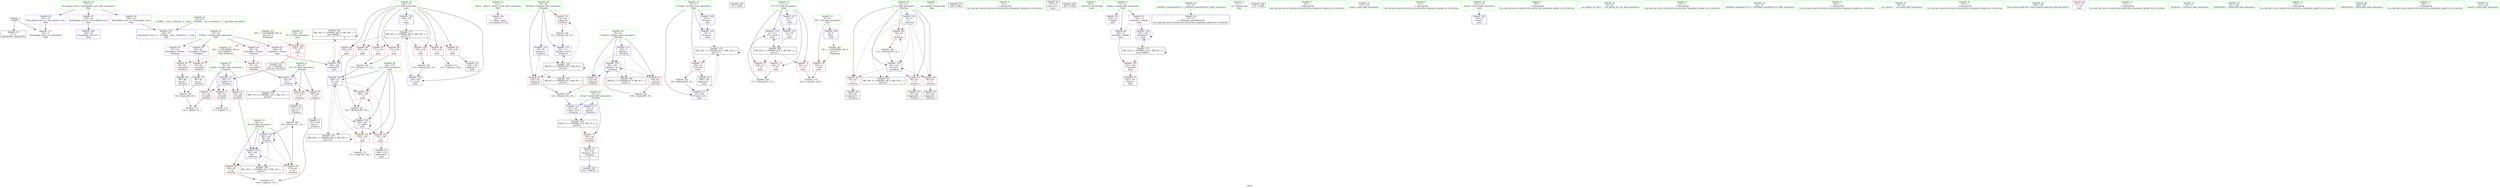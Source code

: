 digraph "SVFG" {
	label="SVFG";

	Node0x55797b5e7d10 [shape=record,color=grey,label="{NodeID: 0\nNullPtr}"];
	Node0x55797b5e7d10 -> Node0x55797b603b30[style=solid];
	Node0x55797b5e7d10 -> Node0x55797b604cc0[style=solid];
	Node0x55797b614480 [shape=record,color=black,label="{NodeID: 180\nMR_16V_2 = PHI(MR_16V_4, MR_16V_1, )\npts\{190000 \}\n|{|<s2>6}}"];
	Node0x55797b614480 -> Node0x55797b60a290[style=dashed];
	Node0x55797b614480 -> Node0x55797b614480[style=dashed];
	Node0x55797b614480:s2 -> Node0x55797b61de20[style=dashed,color=red];
	Node0x55797b604070 [shape=record,color=red,label="{NodeID: 97\n171\<--136\n\<--I\nmain\n}"];
	Node0x55797b604070 -> Node0x55797b60c370[style=solid];
	Node0x55797b6023e0 [shape=record,color=green,label="{NodeID: 14\n4\<--6\n_ZStL8__ioinit\<--_ZStL8__ioinit_field_insensitive\nGlob }"];
	Node0x55797b6023e0 -> Node0x55797b6057e0[style=solid];
	Node0x55797b608560 [shape=record,color=black,label="{NodeID: 194\nMR_2V_3 = PHI(MR_2V_4, MR_2V_2, )\npts\{55 \}\n}"];
	Node0x55797b608560 -> Node0x55797b606640[style=dashed];
	Node0x55797b604cc0 [shape=record,color=blue, style = dotted,label="{NodeID: 111\n241\<--3\nllvm.global_ctors_2\<--dummyVal\nGlob }"];
	Node0x55797b602e40 [shape=record,color=green,label="{NodeID: 28\n58\<--59\nMaxAns\<--MaxAns_field_insensitive\n_Z5solvex\n}"];
	Node0x55797b602e40 -> Node0x55797b606980[style=solid];
	Node0x55797b602e40 -> Node0x55797b606a50[style=solid];
	Node0x55797b602e40 -> Node0x55797b609770[style=solid];
	Node0x55797b602e40 -> Node0x55797b609c10[style=solid];
	Node0x55797b60a020 [shape=record,color=blue,label="{NodeID: 125\n16\<--9\nPCount\<--\nmain\n}"];
	Node0x55797b60a020 -> Node0x55797b613080[style=dashed];
	Node0x55797b603a30 [shape=record,color=green,label="{NodeID: 42\n25\<--235\n_GLOBAL__sub_I_xreborner_2_1.cpp\<--_GLOBAL__sub_I_xreborner_2_1.cpp_field_insensitive\n}"];
	Node0x55797b603a30 -> Node0x55797b604bc0[style=solid];
	Node0x55797b605640 [shape=record,color=black,label="{NodeID: 56\n168\<--165\nidxprom1\<--\nmain\n}"];
	Node0x55797b629260 [shape=record,color=black,label="{NodeID: 236\n35 = PHI()\n}"];
	Node0x55797b606230 [shape=record,color=red,label="{NodeID: 70\n202\<--8\n\<--NN\nmain\n}"];
	Node0x55797b606230 -> Node0x55797b60cf70[style=solid];
	Node0x55797b60caf0 [shape=record,color=grey,label="{NodeID: 167\n100 = Binary(99, 76, )\n}"];
	Node0x55797b60caf0 -> Node0x55797b609a70[style=solid];
	Node0x55797b606d90 [shape=record,color=red,label="{NodeID: 84\n85\<--62\n\<--I\n_Z5solvex\n}"];
	Node0x55797b606d90 -> Node0x55797b604fc0[style=solid];
	Node0x55797b5e85a0 [shape=record,color=green,label="{NodeID: 1\n7\<--1\n__dso_handle\<--dummyObj\nGlob }"];
	Node0x55797b604140 [shape=record,color=red,label="{NodeID: 98\n172\<--136\n\<--I\nmain\n}"];
	Node0x55797b604140 -> Node0x55797b60c370[style=solid];
	Node0x55797b602470 [shape=record,color=green,label="{NodeID: 15\n8\<--10\nNN\<--NN_field_insensitive\nGlob }"];
	Node0x55797b602470 -> Node0x55797b606230[style=solid];
	Node0x55797b602470 -> Node0x55797b6047c0[style=solid];
	Node0x55797b608650 [shape=record,color=black,label="{NodeID: 195\nMR_6V_2 = PHI(MR_6V_4, MR_6V_1, )\npts\{59 \}\n}"];
	Node0x55797b604dc0 [shape=record,color=blue,label="{NodeID: 112\n56\<--53\nN.addr\<--N\n_Z5solvex\n}"];
	Node0x55797b604dc0 -> Node0x55797b606710[style=dashed];
	Node0x55797b604dc0 -> Node0x55797b6067e0[style=dashed];
	Node0x55797b604dc0 -> Node0x55797b6068b0[style=dashed];
	Node0x55797b602f10 [shape=record,color=green,label="{NodeID: 29\n60\<--61\nMinAns\<--MinAns_field_insensitive\n_Z5solvex\n}"];
	Node0x55797b602f10 -> Node0x55797b606b20[style=solid];
	Node0x55797b602f10 -> Node0x55797b606bf0[style=solid];
	Node0x55797b602f10 -> Node0x55797b609800[style=solid];
	Node0x55797b602f10 -> Node0x55797b609a70[style=solid];
	Node0x55797b60a0f0 [shape=record,color=blue,label="{NodeID: 126\n136\<--152\nI\<--\nmain\n}"];
	Node0x55797b60a0f0 -> Node0x55797b613580[style=dashed];
	Node0x55797b603b30 [shape=record,color=black,label="{NodeID: 43\n2\<--3\ndummyVal\<--dummyVal\n}"];
	Node0x55797b605710 [shape=record,color=black,label="{NodeID: 57\n180\<--179\nidxprom6\<--\nmain\n}"];
	Node0x55797b629360 [shape=record,color=black,label="{NodeID: 237\n196 = PHI()\n}"];
	Node0x55797b606300 [shape=record,color=red,label="{NodeID: 71\n201\<--11\n\<--TT\nmain\n}"];
	Node0x55797b606300 -> Node0x55797b60cf70[style=solid];
	Node0x55797b60cc70 [shape=record,color=grey,label="{NodeID: 168\n217 = Binary(216, 76, )\n}"];
	Node0x55797b60cc70 -> Node0x55797b60a770[style=solid];
	Node0x55797b606e60 [shape=record,color=red,label="{NodeID: 85\n94\<--62\n\<--I\n_Z5solvex\n}"];
	Node0x55797b606e60 -> Node0x55797b605160[style=solid];
	Node0x55797b5e86f0 [shape=record,color=green,label="{NodeID: 2\n9\<--1\n\<--dummyObj\nCan only get source location for instruction, argument, global var or function.}"];
	Node0x55797b604210 [shape=record,color=red,label="{NodeID: 99\n185\<--136\n\<--I\nmain\n}"];
	Node0x55797b604210 -> Node0x55797b60c1f0[style=solid];
	Node0x55797b602500 [shape=record,color=green,label="{NodeID: 16\n11\<--12\nTT\<--TT_field_insensitive\nGlob }"];
	Node0x55797b602500 -> Node0x55797b606300[style=solid];
	Node0x55797b602500 -> Node0x55797b6063d0[style=solid];
	Node0x55797b602500 -> Node0x55797b6064a0[style=solid];
	Node0x55797b602500 -> Node0x55797b6048c0[style=solid];
	Node0x55797b602500 -> Node0x55797b60a6a0[style=solid];
	Node0x55797b602500 -> Node0x55797b60a770[style=solid];
	Node0x55797b61a4a0 [shape=record,color=black,label="{NodeID: 196\nMR_8V_2 = PHI(MR_8V_4, MR_8V_1, )\npts\{61 \}\n}"];
	Node0x55797b604e90 [shape=record,color=blue,label="{NodeID: 113\n54\<--9\nretval\<--\n_Z5solvex\n}"];
	Node0x55797b604e90 -> Node0x55797b608560[style=dashed];
	Node0x55797b602fe0 [shape=record,color=green,label="{NodeID: 30\n62\<--63\nI\<--I_field_insensitive\n_Z5solvex\n}"];
	Node0x55797b602fe0 -> Node0x55797b606cc0[style=solid];
	Node0x55797b602fe0 -> Node0x55797b606d90[style=solid];
	Node0x55797b602fe0 -> Node0x55797b606e60[style=solid];
	Node0x55797b602fe0 -> Node0x55797b606f30[style=solid];
	Node0x55797b602fe0 -> Node0x55797b6098d0[style=solid];
	Node0x55797b602fe0 -> Node0x55797b609db0[style=solid];
	Node0x55797b60a1c0 [shape=record,color=blue,label="{NodeID: 127\n16\<--166\nPCount\<--inc\nmain\n}"];
	Node0x55797b60a1c0 -> Node0x55797b613080[style=dashed];
	Node0x55797b603c30 [shape=record,color=black,label="{NodeID: 44\n133\<--9\nmain_ret\<--\nmain\n}"];
	Node0x55797b6057e0 [shape=record,color=purple,label="{NodeID: 58\n34\<--4\n\<--_ZStL8__ioinit\n__cxx_global_var_init\n}"];
	Node0x55797b629b90 [shape=record,color=black,label="{NodeID: 238\n205 = PHI()\n}"];
	Node0x55797b6063d0 [shape=record,color=red,label="{NodeID: 72\n208\<--11\n\<--TT\nmain\n}"];
	Node0x55797b60cdf0 [shape=record,color=grey,label="{NodeID: 169\n121 = Binary(120, 76, )\n}"];
	Node0x55797b60cdf0 -> Node0x55797b609db0[style=solid];
	Node0x55797b606f30 [shape=record,color=red,label="{NodeID: 86\n120\<--62\n\<--I\n_Z5solvex\n}"];
	Node0x55797b606f30 -> Node0x55797b60cdf0[style=solid];
	Node0x55797b5e8300 [shape=record,color=green,label="{NodeID: 3\n20\<--1\n_ZSt3cin\<--dummyObj\nGlob }"];
	Node0x55797b6042e0 [shape=record,color=red,label="{NodeID: 100\n192\<--136\n\<--I\nmain\n}"];
	Node0x55797b6042e0 -> Node0x55797b60bef0[style=solid];
	Node0x55797b602590 [shape=record,color=green,label="{NodeID: 17\n13\<--15\nMarks\<--Marks_field_insensitive\nGlob }"];
	Node0x55797b602590 -> Node0x55797b6058b0[style=solid];
	Node0x55797b602590 -> Node0x55797b605980[style=solid];
	Node0x55797b602590 -> Node0x55797b605a50[style=solid];
	Node0x55797b61a9a0 [shape=record,color=black,label="{NodeID: 197\nMR_10V_2 = PHI(MR_10V_4, MR_10V_1, )\npts\{63 \}\n}"];
	Node0x55797b609770 [shape=record,color=blue,label="{NodeID: 114\n58\<--76\nMaxAns\<--\n_Z5solvex\n}"];
	Node0x55797b609770 -> Node0x55797b606a50[style=dashed];
	Node0x55797b609770 -> Node0x55797b616280[style=dashed];
	Node0x55797b609770 -> Node0x55797b608650[style=dashed];
	Node0x55797b6030b0 [shape=record,color=green,label="{NodeID: 31\n64\<--65\nPr\<--Pr_field_insensitive\n_Z5solvex\n}"];
	Node0x55797b6030b0 -> Node0x55797b607000[style=solid];
	Node0x55797b6030b0 -> Node0x55797b6070d0[style=solid];
	Node0x55797b6030b0 -> Node0x55797b6099a0[style=solid];
	Node0x55797b60a290 [shape=record,color=blue,label="{NodeID: 128\n169\<--164\narrayidx2\<--\nmain\n}"];
	Node0x55797b60a290 -> Node0x55797b614480[style=dashed];
	Node0x55797b603d00 [shape=record,color=black,label="{NodeID: 45\n36\<--37\n\<--_ZNSt8ios_base4InitD1Ev\nCan only get source location for instruction, argument, global var or function.}"];
	Node0x55797b6058b0 [shape=record,color=purple,label="{NodeID: 59\n143\<--13\n\<--Marks\nmain\n}"];
	Node0x55797b629c90 [shape=record,color=black,label="{NodeID: 239\n210 = PHI(52, )\n}"];
	Node0x55797b6064a0 [shape=record,color=red,label="{NodeID: 73\n216\<--11\n\<--TT\nmain\n}"];
	Node0x55797b6064a0 -> Node0x55797b60cc70[style=solid];
	Node0x55797b60cf70 [shape=record,color=grey,label="{NodeID: 170\n203 = cmp(201, 202, )\n}"];
	Node0x55797b607000 [shape=record,color=red,label="{NodeID: 87\n106\<--64\n\<--Pr\n_Z5solvex\n}"];
	Node0x55797b607000 -> Node0x55797b605230[style=solid];
	Node0x55797b5e7e20 [shape=record,color=green,label="{NodeID: 4\n21\<--1\n.str\<--dummyObj\nGlob }"];
	Node0x55797b6043b0 [shape=record,color=red,label="{NodeID: 101\n176\<--138\n\<--J\nmain\n}"];
	Node0x55797b6043b0 -> Node0x55797b60d0f0[style=solid];
	Node0x55797b602620 [shape=record,color=green,label="{NodeID: 18\n16\<--17\nPCount\<--PCount_field_insensitive\nGlob }"];
	Node0x55797b602620 -> Node0x55797b606570[style=solid];
	Node0x55797b602620 -> Node0x55797b6049c0[style=solid];
	Node0x55797b602620 -> Node0x55797b60a020[style=solid];
	Node0x55797b602620 -> Node0x55797b60a1c0[style=solid];
	Node0x55797b61aea0 [shape=record,color=black,label="{NodeID: 198\nMR_12V_2 = PHI(MR_12V_3, MR_12V_1, )\npts\{65 \}\n}"];
	Node0x55797b609800 [shape=record,color=blue,label="{NodeID: 115\n60\<--9\nMinAns\<--\n_Z5solvex\n}"];
	Node0x55797b609800 -> Node0x55797b606b20[style=dashed];
	Node0x55797b609800 -> Node0x55797b606bf0[style=dashed];
	Node0x55797b609800 -> Node0x55797b609a70[style=dashed];
	Node0x55797b609800 -> Node0x55797b61a4a0[style=dashed];
	Node0x55797b603180 [shape=record,color=green,label="{NodeID: 32\n66\<--67\nM\<--M_field_insensitive\n_Z5solvex\n}"];
	Node0x55797b603180 -> Node0x55797b6071a0[style=solid];
	Node0x55797b603180 -> Node0x55797b607270[style=solid];
	Node0x55797b603180 -> Node0x55797b609b40[style=solid];
	Node0x55797b603180 -> Node0x55797b609ce0[style=solid];
	Node0x55797b60a360 [shape=record,color=blue,label="{NodeID: 129\n138\<--173\nJ\<--add\nmain\n}"];
	Node0x55797b60a360 -> Node0x55797b6043b0[style=dashed];
	Node0x55797b60a360 -> Node0x55797b604480[style=dashed];
	Node0x55797b60a360 -> Node0x55797b604550[style=dashed];
	Node0x55797b60a360 -> Node0x55797b60a500[style=dashed];
	Node0x55797b60a360 -> Node0x55797b613a80[style=dashed];
	Node0x55797b603e00 [shape=record,color=black,label="{NodeID: 46\n81\<--80\nidxprom\<--\n_Z5solvex\n}"];
	Node0x55797b605980 [shape=record,color=purple,label="{NodeID: 60\n160\<--13\narrayidx\<--Marks\nmain\n}"];
	Node0x55797b605980 -> Node0x55797b6046f0[style=solid];
	Node0x55797b629e80 [shape=record,color=black,label="{NodeID: 240\n212 = PHI()\n}"];
	Node0x55797b606570 [shape=record,color=red,label="{NodeID: 74\n165\<--16\n\<--PCount\nmain\n}"];
	Node0x55797b606570 -> Node0x55797b605640[style=solid];
	Node0x55797b606570 -> Node0x55797b60c4f0[style=solid];
	Node0x55797b60d0f0 [shape=record,color=grey,label="{NodeID: 171\n177 = cmp(176, 156, )\n}"];
	Node0x55797b6070d0 [shape=record,color=red,label="{NodeID: 88\n113\<--64\n\<--Pr\n_Z5solvex\n}"];
	Node0x55797b6070d0 -> Node0x55797b605300[style=solid];
	Node0x55797b5e7eb0 [shape=record,color=green,label="{NodeID: 5\n24\<--1\n\<--dummyObj\nCan only get source location for instruction, argument, global var or function.}"];
	Node0x55797b604480 [shape=record,color=red,label="{NodeID: 102\n179\<--138\n\<--J\nmain\n}"];
	Node0x55797b604480 -> Node0x55797b605710[style=solid];
	Node0x55797b6026f0 [shape=record,color=green,label="{NodeID: 19\n18\<--19\nPrimes\<--Primes_field_insensitive\nGlob }"];
	Node0x55797b6026f0 -> Node0x55797b605b20[style=solid];
	Node0x55797b6026f0 -> Node0x55797b605bf0[style=solid];
	Node0x55797b6026f0 -> Node0x55797b605cc0[style=solid];
	Node0x55797b6026f0 -> Node0x55797b605d90[style=solid];
	Node0x55797b61b3a0 [shape=record,color=black,label="{NodeID: 199\nMR_14V_2 = PHI(MR_14V_3, MR_14V_1, )\npts\{67 \}\n}"];
	Node0x55797b6098d0 [shape=record,color=blue,label="{NodeID: 116\n62\<--9\nI\<--\n_Z5solvex\n}"];
	Node0x55797b6098d0 -> Node0x55797b606cc0[style=dashed];
	Node0x55797b6098d0 -> Node0x55797b606d90[style=dashed];
	Node0x55797b6098d0 -> Node0x55797b606e60[style=dashed];
	Node0x55797b6098d0 -> Node0x55797b606f30[style=dashed];
	Node0x55797b6098d0 -> Node0x55797b609db0[style=dashed];
	Node0x55797b6098d0 -> Node0x55797b61a9a0[style=dashed];
	Node0x55797b603250 [shape=record,color=green,label="{NodeID: 33\n131\<--132\nmain\<--main_field_insensitive\n}"];
	Node0x55797b60a430 [shape=record,color=blue,label="{NodeID: 130\n181\<--183\narrayidx7\<--\nmain\n}"];
	Node0x55797b60a430 -> Node0x55797b60a430[style=dashed];
	Node0x55797b60a430 -> Node0x55797b613f80[style=dashed];
	Node0x55797b603ed0 [shape=record,color=black,label="{NodeID: 47\n84\<--83\nconv\<--\n_Z5solvex\n}"];
	Node0x55797b603ed0 -> Node0x55797b60c7f0[style=solid];
	Node0x55797b605a50 [shape=record,color=purple,label="{NodeID: 61\n181\<--13\narrayidx7\<--Marks\nmain\n}"];
	Node0x55797b605a50 -> Node0x55797b60a430[style=solid];
	Node0x55797b629f50 [shape=record,color=black,label="{NodeID: 241\n53 = PHI(209, )\n0th arg _Z5solvex }"];
	Node0x55797b629f50 -> Node0x55797b604dc0[style=solid];
	Node0x55797b606640 [shape=record,color=red,label="{NodeID: 75\n129\<--54\n\<--retval\n_Z5solvex\n}"];
	Node0x55797b606640 -> Node0x55797b6053d0[style=solid];
	Node0x55797b60d270 [shape=record,color=grey,label="{NodeID: 172\n155 = cmp(154, 156, )\n}"];
	Node0x55797b6071a0 [shape=record,color=red,label="{NodeID: 89\n105\<--66\n\<--M\n_Z5solvex\n}"];
	Node0x55797b6071a0 -> Node0x55797b60d6f0[style=solid];
	Node0x55797b5fc090 [shape=record,color=green,label="{NodeID: 6\n71\<--1\n\<--dummyObj\nCan only get source location for instruction, argument, global var or function.}"];
	Node0x55797b616280 [shape=record,color=black,label="{NodeID: 186\nMR_6V_5 = PHI(MR_6V_6, MR_6V_4, )\npts\{59 \}\n}"];
	Node0x55797b616280 -> Node0x55797b606980[style=dashed];
	Node0x55797b616280 -> Node0x55797b606a50[style=dashed];
	Node0x55797b616280 -> Node0x55797b609c10[style=dashed];
	Node0x55797b616280 -> Node0x55797b616280[style=dashed];
	Node0x55797b616280 -> Node0x55797b608650[style=dashed];
	Node0x55797b604550 [shape=record,color=red,label="{NodeID: 103\n186\<--138\n\<--J\nmain\n}"];
	Node0x55797b604550 -> Node0x55797b60c1f0[style=solid];
	Node0x55797b6027c0 [shape=record,color=green,label="{NodeID: 20\n23\<--27\nllvm.global_ctors\<--llvm.global_ctors_field_insensitive\nGlob }"];
	Node0x55797b6027c0 -> Node0x55797b605f30[style=solid];
	Node0x55797b6027c0 -> Node0x55797b606030[style=solid];
	Node0x55797b6027c0 -> Node0x55797b606130[style=solid];
	Node0x55797b61b8a0 [shape=record,color=black,label="{NodeID: 200\nMR_20V_3 = PHI(MR_20V_4, MR_20V_2, )\npts\{12 \}\n}"];
	Node0x55797b61b8a0 -> Node0x55797b606300[style=dashed];
	Node0x55797b61b8a0 -> Node0x55797b6063d0[style=dashed];
	Node0x55797b61b8a0 -> Node0x55797b6064a0[style=dashed];
	Node0x55797b61b8a0 -> Node0x55797b60a770[style=dashed];
	Node0x55797b6099a0 [shape=record,color=blue,label="{NodeID: 117\n64\<--97\nPr\<--\n_Z5solvex\n}"];
	Node0x55797b6099a0 -> Node0x55797b607000[style=dashed];
	Node0x55797b6099a0 -> Node0x55797b6070d0[style=dashed];
	Node0x55797b6099a0 -> Node0x55797b6099a0[style=dashed];
	Node0x55797b6099a0 -> Node0x55797b61aea0[style=dashed];
	Node0x55797b603320 [shape=record,color=green,label="{NodeID: 34\n134\<--135\nretval\<--retval_field_insensitive\nmain\n}"];
	Node0x55797b603320 -> Node0x55797b609f50[style=solid];
	Node0x55797b60a500 [shape=record,color=blue,label="{NodeID: 131\n138\<--187\nJ\<--add8\nmain\n}"];
	Node0x55797b60a500 -> Node0x55797b6043b0[style=dashed];
	Node0x55797b60a500 -> Node0x55797b604480[style=dashed];
	Node0x55797b60a500 -> Node0x55797b604550[style=dashed];
	Node0x55797b60a500 -> Node0x55797b60a500[style=dashed];
	Node0x55797b60a500 -> Node0x55797b613a80[style=dashed];
	Node0x55797b604fc0 [shape=record,color=black,label="{NodeID: 48\n86\<--85\nidxprom1\<--\n_Z5solvex\n}"];
	Node0x55797b605b20 [shape=record,color=purple,label="{NodeID: 62\n82\<--18\narrayidx\<--Primes\n_Z5solvex\n}"];
	Node0x55797b605b20 -> Node0x55797b607340[style=solid];
	Node0x55797b60bef0 [shape=record,color=grey,label="{NodeID: 159\n193 = Binary(192, 76, )\n}"];
	Node0x55797b60bef0 -> Node0x55797b60a5d0[style=solid];
	Node0x55797b606710 [shape=record,color=red,label="{NodeID: 76\n69\<--56\n\<--N.addr\n_Z5solvex\n}"];
	Node0x55797b606710 -> Node0x55797b60d570[style=solid];
	Node0x55797b60d3f0 [shape=record,color=grey,label="{NodeID: 173\n92 = cmp(90, 91, )\n}"];
	Node0x55797b607270 [shape=record,color=red,label="{NodeID: 90\n115\<--66\n\<--M\n_Z5solvex\n}"];
	Node0x55797b607270 -> Node0x55797b60c070[style=solid];
	Node0x55797b5fc120 [shape=record,color=green,label="{NodeID: 7\n76\<--1\n\<--dummyObj\nCan only get source location for instruction, argument, global var or function.}"];
	Node0x55797b604620 [shape=record,color=red,label="{NodeID: 104\n209\<--140\n\<--N\nmain\n|{<s0>6}}"];
	Node0x55797b604620:s0 -> Node0x55797b629f50[style=solid,color=red];
	Node0x55797b602890 [shape=record,color=green,label="{NodeID: 21\n28\<--29\n__cxx_global_var_init\<--__cxx_global_var_init_field_insensitive\n}"];
	Node0x55797b61c5b0 [shape=record,color=yellow,style=double,label="{NodeID: 201\n18V_1 = ENCHI(MR_18V_0)\npts\{10 \}\nFun[main]}"];
	Node0x55797b61c5b0 -> Node0x55797b606230[style=dashed];
	Node0x55797b609a70 [shape=record,color=blue,label="{NodeID: 118\n60\<--100\nMinAns\<--inc\n_Z5solvex\n}"];
	Node0x55797b609a70 -> Node0x55797b606b20[style=dashed];
	Node0x55797b609a70 -> Node0x55797b606bf0[style=dashed];
	Node0x55797b609a70 -> Node0x55797b609a70[style=dashed];
	Node0x55797b609a70 -> Node0x55797b61a4a0[style=dashed];
	Node0x55797b6033f0 [shape=record,color=green,label="{NodeID: 35\n136\<--137\nI\<--I_field_insensitive\nmain\n}"];
	Node0x55797b6033f0 -> Node0x55797b6075b0[style=solid];
	Node0x55797b6033f0 -> Node0x55797b607680[style=solid];
	Node0x55797b6033f0 -> Node0x55797b603fa0[style=solid];
	Node0x55797b6033f0 -> Node0x55797b604070[style=solid];
	Node0x55797b6033f0 -> Node0x55797b604140[style=solid];
	Node0x55797b6033f0 -> Node0x55797b604210[style=solid];
	Node0x55797b6033f0 -> Node0x55797b6042e0[style=solid];
	Node0x55797b6033f0 -> Node0x55797b60a0f0[style=solid];
	Node0x55797b6033f0 -> Node0x55797b60a5d0[style=solid];
	Node0x55797b60a5d0 [shape=record,color=blue,label="{NodeID: 132\n136\<--193\nI\<--inc10\nmain\n}"];
	Node0x55797b60a5d0 -> Node0x55797b613580[style=dashed];
	Node0x55797b605090 [shape=record,color=black,label="{NodeID: 49\n89\<--88\nconv3\<--\n_Z5solvex\n}"];
	Node0x55797b605090 -> Node0x55797b60c7f0[style=solid];
	Node0x55797b605bf0 [shape=record,color=purple,label="{NodeID: 63\n87\<--18\narrayidx2\<--Primes\n_Z5solvex\n}"];
	Node0x55797b605bf0 -> Node0x55797b607410[style=solid];
	Node0x55797b60c070 [shape=record,color=grey,label="{NodeID: 160\n116 = Binary(115, 114, )\n}"];
	Node0x55797b60c070 -> Node0x55797b609ce0[style=solid];
	Node0x55797b6067e0 [shape=record,color=red,label="{NodeID: 77\n91\<--56\n\<--N.addr\n_Z5solvex\n}"];
	Node0x55797b6067e0 -> Node0x55797b60d3f0[style=solid];
	Node0x55797b60d570 [shape=record,color=grey,label="{NodeID: 174\n70 = cmp(69, 71, )\n}"];
	Node0x55797b607340 [shape=record,color=red,label="{NodeID: 91\n83\<--82\n\<--arrayidx\n_Z5solvex\n}"];
	Node0x55797b607340 -> Node0x55797b603ed0[style=solid];
	Node0x55797b601830 [shape=record,color=green,label="{NodeID: 8\n145\<--1\n\<--dummyObj\nCan only get source location for instruction, argument, global var or function.}"];
	Node0x55797b6046f0 [shape=record,color=red,label="{NodeID: 105\n161\<--160\n\<--arrayidx\nmain\n}"];
	Node0x55797b6046f0 -> Node0x55797b605570[style=solid];
	Node0x55797b602960 [shape=record,color=green,label="{NodeID: 22\n32\<--33\n_ZNSt8ios_base4InitC1Ev\<--_ZNSt8ios_base4InitC1Ev_field_insensitive\n}"];
	Node0x55797b609b40 [shape=record,color=blue,label="{NodeID: 119\n66\<--102\nM\<--\n_Z5solvex\n}"];
	Node0x55797b609b40 -> Node0x55797b6071a0[style=dashed];
	Node0x55797b609b40 -> Node0x55797b607270[style=dashed];
	Node0x55797b609b40 -> Node0x55797b609b40[style=dashed];
	Node0x55797b609b40 -> Node0x55797b609ce0[style=dashed];
	Node0x55797b609b40 -> Node0x55797b61b3a0[style=dashed];
	Node0x55797b6034c0 [shape=record,color=green,label="{NodeID: 36\n138\<--139\nJ\<--J_field_insensitive\nmain\n}"];
	Node0x55797b6034c0 -> Node0x55797b6043b0[style=solid];
	Node0x55797b6034c0 -> Node0x55797b604480[style=solid];
	Node0x55797b6034c0 -> Node0x55797b604550[style=solid];
	Node0x55797b6034c0 -> Node0x55797b60a360[style=solid];
	Node0x55797b6034c0 -> Node0x55797b60a500[style=solid];
	Node0x55797b60a6a0 [shape=record,color=blue,label="{NodeID: 133\n11\<--76\nTT\<--\nmain\n}"];
	Node0x55797b60a6a0 -> Node0x55797b61b8a0[style=dashed];
	Node0x55797b605160 [shape=record,color=black,label="{NodeID: 50\n95\<--94\nidxprom5\<--\n_Z5solvex\n}"];
	Node0x55797b605cc0 [shape=record,color=purple,label="{NodeID: 64\n96\<--18\narrayidx6\<--Primes\n_Z5solvex\n}"];
	Node0x55797b605cc0 -> Node0x55797b6074e0[style=solid];
	Node0x55797b60c1f0 [shape=record,color=grey,label="{NodeID: 161\n187 = Binary(186, 185, )\n}"];
	Node0x55797b60c1f0 -> Node0x55797b60a500[style=solid];
	Node0x55797b6068b0 [shape=record,color=red,label="{NodeID: 78\n102\<--56\n\<--N.addr\n_Z5solvex\n}"];
	Node0x55797b6068b0 -> Node0x55797b609b40[style=solid];
	Node0x55797b60d6f0 [shape=record,color=grey,label="{NodeID: 175\n108 = cmp(105, 107, )\n}"];
	Node0x55797b607410 [shape=record,color=red,label="{NodeID: 92\n88\<--87\n\<--arrayidx2\n_Z5solvex\n}"];
	Node0x55797b607410 -> Node0x55797b605090[style=solid];
	Node0x55797b6018c0 [shape=record,color=green,label="{NodeID: 9\n146\<--1\n\<--dummyObj\nCan only get source location for instruction, argument, global var or function.}"];
	Node0x55797b6047c0 [shape=record,color=blue,label="{NodeID: 106\n8\<--9\nNN\<--\nGlob }"];
	Node0x55797b6047c0 -> Node0x55797b61c5b0[style=dashed];
	Node0x55797b602a30 [shape=record,color=green,label="{NodeID: 23\n38\<--39\n__cxa_atexit\<--__cxa_atexit_field_insensitive\n}"];
	Node0x55797b609c10 [shape=record,color=blue,label="{NodeID: 120\n58\<--111\nMaxAns\<--inc9\n_Z5solvex\n}"];
	Node0x55797b609c10 -> Node0x55797b616280[style=dashed];
	Node0x55797b603590 [shape=record,color=green,label="{NodeID: 37\n140\<--141\nN\<--N_field_insensitive\nmain\n}"];
	Node0x55797b603590 -> Node0x55797b604620[style=solid];
	Node0x55797b61de20 [shape=record,color=yellow,style=double,label="{NodeID: 217\n16V_1 = ENCHI(MR_16V_0)\npts\{190000 \}\nFun[_Z5solvex]}"];
	Node0x55797b61de20 -> Node0x55797b607340[style=dashed];
	Node0x55797b61de20 -> Node0x55797b607410[style=dashed];
	Node0x55797b61de20 -> Node0x55797b6074e0[style=dashed];
	Node0x55797b60a770 [shape=record,color=blue,label="{NodeID: 134\n11\<--217\nTT\<--inc19\nmain\n}"];
	Node0x55797b60a770 -> Node0x55797b61b8a0[style=dashed];
	Node0x55797b605230 [shape=record,color=black,label="{NodeID: 51\n107\<--106\nconv7\<--\n_Z5solvex\n}"];
	Node0x55797b605230 -> Node0x55797b60d6f0[style=solid];
	Node0x55797b605d90 [shape=record,color=purple,label="{NodeID: 65\n169\<--18\narrayidx2\<--Primes\nmain\n}"];
	Node0x55797b605d90 -> Node0x55797b60a290[style=solid];
	Node0x55797b60c370 [shape=record,color=grey,label="{NodeID: 162\n173 = Binary(171, 172, )\n}"];
	Node0x55797b60c370 -> Node0x55797b60a360[style=solid];
	Node0x55797b606980 [shape=record,color=red,label="{NodeID: 79\n110\<--58\n\<--MaxAns\n_Z5solvex\n}"];
	Node0x55797b606980 -> Node0x55797b60c970[style=solid];
	Node0x55797b613080 [shape=record,color=black,label="{NodeID: 176\nMR_22V_3 = PHI(MR_22V_5, MR_22V_2, )\npts\{17 \}\n}"];
	Node0x55797b613080 -> Node0x55797b606570[style=dashed];
	Node0x55797b613080 -> Node0x55797b60a1c0[style=dashed];
	Node0x55797b613080 -> Node0x55797b613080[style=dashed];
	Node0x55797b6074e0 [shape=record,color=red,label="{NodeID: 93\n97\<--96\n\<--arrayidx6\n_Z5solvex\n}"];
	Node0x55797b6074e0 -> Node0x55797b6099a0[style=solid];
	Node0x55797b6021a0 [shape=record,color=green,label="{NodeID: 10\n147\<--1\n\<--dummyObj\nCan only get source location for instruction, argument, global var or function.}"];
	Node0x55797b6048c0 [shape=record,color=blue,label="{NodeID: 107\n11\<--9\nTT\<--\nGlob }"];
	Node0x55797b6048c0 -> Node0x55797b60a6a0[style=dashed];
	Node0x55797b602b00 [shape=record,color=green,label="{NodeID: 24\n37\<--43\n_ZNSt8ios_base4InitD1Ev\<--_ZNSt8ios_base4InitD1Ev_field_insensitive\n}"];
	Node0x55797b602b00 -> Node0x55797b603d00[style=solid];
	Node0x55797b609ce0 [shape=record,color=blue,label="{NodeID: 121\n66\<--116\nM\<--div\n_Z5solvex\n}"];
	Node0x55797b609ce0 -> Node0x55797b6071a0[style=dashed];
	Node0x55797b609ce0 -> Node0x55797b607270[style=dashed];
	Node0x55797b609ce0 -> Node0x55797b609b40[style=dashed];
	Node0x55797b609ce0 -> Node0x55797b609ce0[style=dashed];
	Node0x55797b609ce0 -> Node0x55797b61b3a0[style=dashed];
	Node0x55797b603660 [shape=record,color=green,label="{NodeID: 38\n148\<--149\nllvm.memset.p0i8.i64\<--llvm.memset.p0i8.i64_field_insensitive\n}"];
	Node0x55797b605300 [shape=record,color=black,label="{NodeID: 52\n114\<--113\nconv10\<--\n_Z5solvex\n}"];
	Node0x55797b605300 -> Node0x55797b60c070[style=solid];
	Node0x55797b605e60 [shape=record,color=purple,label="{NodeID: 66\n211\<--21\n\<--.str\nmain\n}"];
	Node0x55797b60c4f0 [shape=record,color=grey,label="{NodeID: 163\n166 = Binary(165, 76, )\n}"];
	Node0x55797b60c4f0 -> Node0x55797b60a1c0[style=solid];
	Node0x55797b606a50 [shape=record,color=red,label="{NodeID: 80\n124\<--58\n\<--MaxAns\n_Z5solvex\n}"];
	Node0x55797b606a50 -> Node0x55797b60c670[style=solid];
	Node0x55797b613580 [shape=record,color=black,label="{NodeID: 177\nMR_26V_3 = PHI(MR_26V_4, MR_26V_2, )\npts\{137 \}\n}"];
	Node0x55797b613580 -> Node0x55797b6075b0[style=dashed];
	Node0x55797b613580 -> Node0x55797b607680[style=dashed];
	Node0x55797b613580 -> Node0x55797b603fa0[style=dashed];
	Node0x55797b613580 -> Node0x55797b604070[style=dashed];
	Node0x55797b613580 -> Node0x55797b604140[style=dashed];
	Node0x55797b613580 -> Node0x55797b604210[style=dashed];
	Node0x55797b613580 -> Node0x55797b6042e0[style=dashed];
	Node0x55797b613580 -> Node0x55797b60a5d0[style=dashed];
	Node0x55797b6075b0 [shape=record,color=red,label="{NodeID: 94\n154\<--136\n\<--I\nmain\n}"];
	Node0x55797b6075b0 -> Node0x55797b60d270[style=solid];
	Node0x55797b602230 [shape=record,color=green,label="{NodeID: 11\n152\<--1\n\<--dummyObj\nCan only get source location for instruction, argument, global var or function.}"];
	Node0x55797b6049c0 [shape=record,color=blue,label="{NodeID: 108\n16\<--9\nPCount\<--\nGlob }"];
	Node0x55797b6049c0 -> Node0x55797b60a020[style=dashed];
	Node0x55797b602bd0 [shape=record,color=green,label="{NodeID: 25\n50\<--51\n_Z5solvex\<--_Z5solvex_field_insensitive\n}"];
	Node0x55797b609db0 [shape=record,color=blue,label="{NodeID: 122\n62\<--121\nI\<--inc11\n_Z5solvex\n}"];
	Node0x55797b609db0 -> Node0x55797b606cc0[style=dashed];
	Node0x55797b609db0 -> Node0x55797b606d90[style=dashed];
	Node0x55797b609db0 -> Node0x55797b606e60[style=dashed];
	Node0x55797b609db0 -> Node0x55797b606f30[style=dashed];
	Node0x55797b609db0 -> Node0x55797b609db0[style=dashed];
	Node0x55797b609db0 -> Node0x55797b61a9a0[style=dashed];
	Node0x55797b603730 [shape=record,color=green,label="{NodeID: 39\n197\<--198\n_ZNSirsERi\<--_ZNSirsERi_field_insensitive\n}"];
	Node0x55797b6053d0 [shape=record,color=black,label="{NodeID: 53\n52\<--129\n_Z5solvex_ret\<--\n_Z5solvex\n|{<s0>6}}"];
	Node0x55797b6053d0:s0 -> Node0x55797b629c90[style=solid,color=blue];
	Node0x55797b605f30 [shape=record,color=purple,label="{NodeID: 67\n239\<--23\nllvm.global_ctors_0\<--llvm.global_ctors\nGlob }"];
	Node0x55797b605f30 -> Node0x55797b604ac0[style=solid];
	Node0x55797b60c670 [shape=record,color=grey,label="{NodeID: 164\n126 = Binary(124, 125, )\n}"];
	Node0x55797b60c670 -> Node0x55797b609e80[style=solid];
	Node0x55797b606b20 [shape=record,color=red,label="{NodeID: 81\n99\<--60\n\<--MinAns\n_Z5solvex\n}"];
	Node0x55797b606b20 -> Node0x55797b60caf0[style=solid];
	Node0x55797b613a80 [shape=record,color=black,label="{NodeID: 178\nMR_28V_2 = PHI(MR_28V_6, MR_28V_1, )\npts\{139 \}\n}"];
	Node0x55797b613a80 -> Node0x55797b60a360[style=dashed];
	Node0x55797b613a80 -> Node0x55797b613a80[style=dashed];
	Node0x55797b607680 [shape=record,color=red,label="{NodeID: 95\n158\<--136\n\<--I\nmain\n}"];
	Node0x55797b607680 -> Node0x55797b6054a0[style=solid];
	Node0x55797b6022c0 [shape=record,color=green,label="{NodeID: 12\n156\<--1\n\<--dummyObj\nCan only get source location for instruction, argument, global var or function.}"];
	Node0x55797b604ac0 [shape=record,color=blue,label="{NodeID: 109\n239\<--24\nllvm.global_ctors_0\<--\nGlob }"];
	Node0x55797b602ca0 [shape=record,color=green,label="{NodeID: 26\n54\<--55\nretval\<--retval_field_insensitive\n_Z5solvex\n}"];
	Node0x55797b602ca0 -> Node0x55797b606640[style=solid];
	Node0x55797b602ca0 -> Node0x55797b604e90[style=solid];
	Node0x55797b602ca0 -> Node0x55797b609e80[style=solid];
	Node0x55797b609e80 [shape=record,color=blue,label="{NodeID: 123\n54\<--126\nretval\<--sub\n_Z5solvex\n}"];
	Node0x55797b609e80 -> Node0x55797b608560[style=dashed];
	Node0x55797b603830 [shape=record,color=green,label="{NodeID: 40\n206\<--207\n_ZNSirsERx\<--_ZNSirsERx_field_insensitive\n}"];
	Node0x55797b6054a0 [shape=record,color=black,label="{NodeID: 54\n159\<--158\nidxprom\<--\nmain\n}"];
	Node0x55797b606030 [shape=record,color=purple,label="{NodeID: 68\n240\<--23\nllvm.global_ctors_1\<--llvm.global_ctors\nGlob }"];
	Node0x55797b606030 -> Node0x55797b604bc0[style=solid];
	Node0x55797b60c7f0 [shape=record,color=grey,label="{NodeID: 165\n90 = Binary(84, 89, )\n}"];
	Node0x55797b60c7f0 -> Node0x55797b60d3f0[style=solid];
	Node0x55797b606bf0 [shape=record,color=red,label="{NodeID: 82\n125\<--60\n\<--MinAns\n_Z5solvex\n}"];
	Node0x55797b606bf0 -> Node0x55797b60c670[style=solid];
	Node0x55797b613f80 [shape=record,color=black,label="{NodeID: 179\nMR_32V_2 = PHI(MR_32V_5, MR_32V_1, )\npts\{150000 \}\n}"];
	Node0x55797b613f80 -> Node0x55797b6046f0[style=dashed];
	Node0x55797b613f80 -> Node0x55797b60a430[style=dashed];
	Node0x55797b613f80 -> Node0x55797b613f80[style=dashed];
	Node0x55797b603fa0 [shape=record,color=red,label="{NodeID: 96\n164\<--136\n\<--I\nmain\n}"];
	Node0x55797b603fa0 -> Node0x55797b60a290[style=solid];
	Node0x55797b602350 [shape=record,color=green,label="{NodeID: 13\n183\<--1\n\<--dummyObj\nCan only get source location for instruction, argument, global var or function.}"];
	Node0x55797b604bc0 [shape=record,color=blue,label="{NodeID: 110\n240\<--25\nllvm.global_ctors_1\<--_GLOBAL__sub_I_xreborner_2_1.cpp\nGlob }"];
	Node0x55797b602d70 [shape=record,color=green,label="{NodeID: 27\n56\<--57\nN.addr\<--N.addr_field_insensitive\n_Z5solvex\n}"];
	Node0x55797b602d70 -> Node0x55797b606710[style=solid];
	Node0x55797b602d70 -> Node0x55797b6067e0[style=solid];
	Node0x55797b602d70 -> Node0x55797b6068b0[style=solid];
	Node0x55797b602d70 -> Node0x55797b604dc0[style=solid];
	Node0x55797b61d530 [shape=record,color=yellow,style=double,label="{NodeID: 207\n30V_1 = ENCHI(MR_30V_0)\npts\{141 \}\nFun[main]}"];
	Node0x55797b61d530 -> Node0x55797b604620[style=dashed];
	Node0x55797b609f50 [shape=record,color=blue,label="{NodeID: 124\n134\<--9\nretval\<--\nmain\n}"];
	Node0x55797b603930 [shape=record,color=green,label="{NodeID: 41\n213\<--214\nprintf\<--printf_field_insensitive\n}"];
	Node0x55797b605570 [shape=record,color=black,label="{NodeID: 55\n162\<--161\ntobool\<--\nmain\n}"];
	Node0x55797b606130 [shape=record,color=purple,label="{NodeID: 69\n241\<--23\nllvm.global_ctors_2\<--llvm.global_ctors\nGlob }"];
	Node0x55797b606130 -> Node0x55797b604cc0[style=solid];
	Node0x55797b60c970 [shape=record,color=grey,label="{NodeID: 166\n111 = Binary(110, 76, )\n}"];
	Node0x55797b60c970 -> Node0x55797b609c10[style=solid];
	Node0x55797b606cc0 [shape=record,color=red,label="{NodeID: 83\n80\<--62\n\<--I\n_Z5solvex\n}"];
	Node0x55797b606cc0 -> Node0x55797b603e00[style=solid];
}
